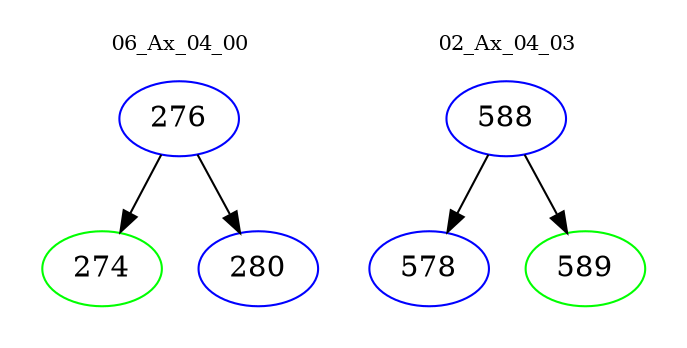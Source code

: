 digraph{
subgraph cluster_0 {
color = white
label = "06_Ax_04_00";
fontsize=10;
T0_276 [label="276", color="blue"]
T0_276 -> T0_274 [color="black"]
T0_274 [label="274", color="green"]
T0_276 -> T0_280 [color="black"]
T0_280 [label="280", color="blue"]
}
subgraph cluster_1 {
color = white
label = "02_Ax_04_03";
fontsize=10;
T1_588 [label="588", color="blue"]
T1_588 -> T1_578 [color="black"]
T1_578 [label="578", color="blue"]
T1_588 -> T1_589 [color="black"]
T1_589 [label="589", color="green"]
}
}

